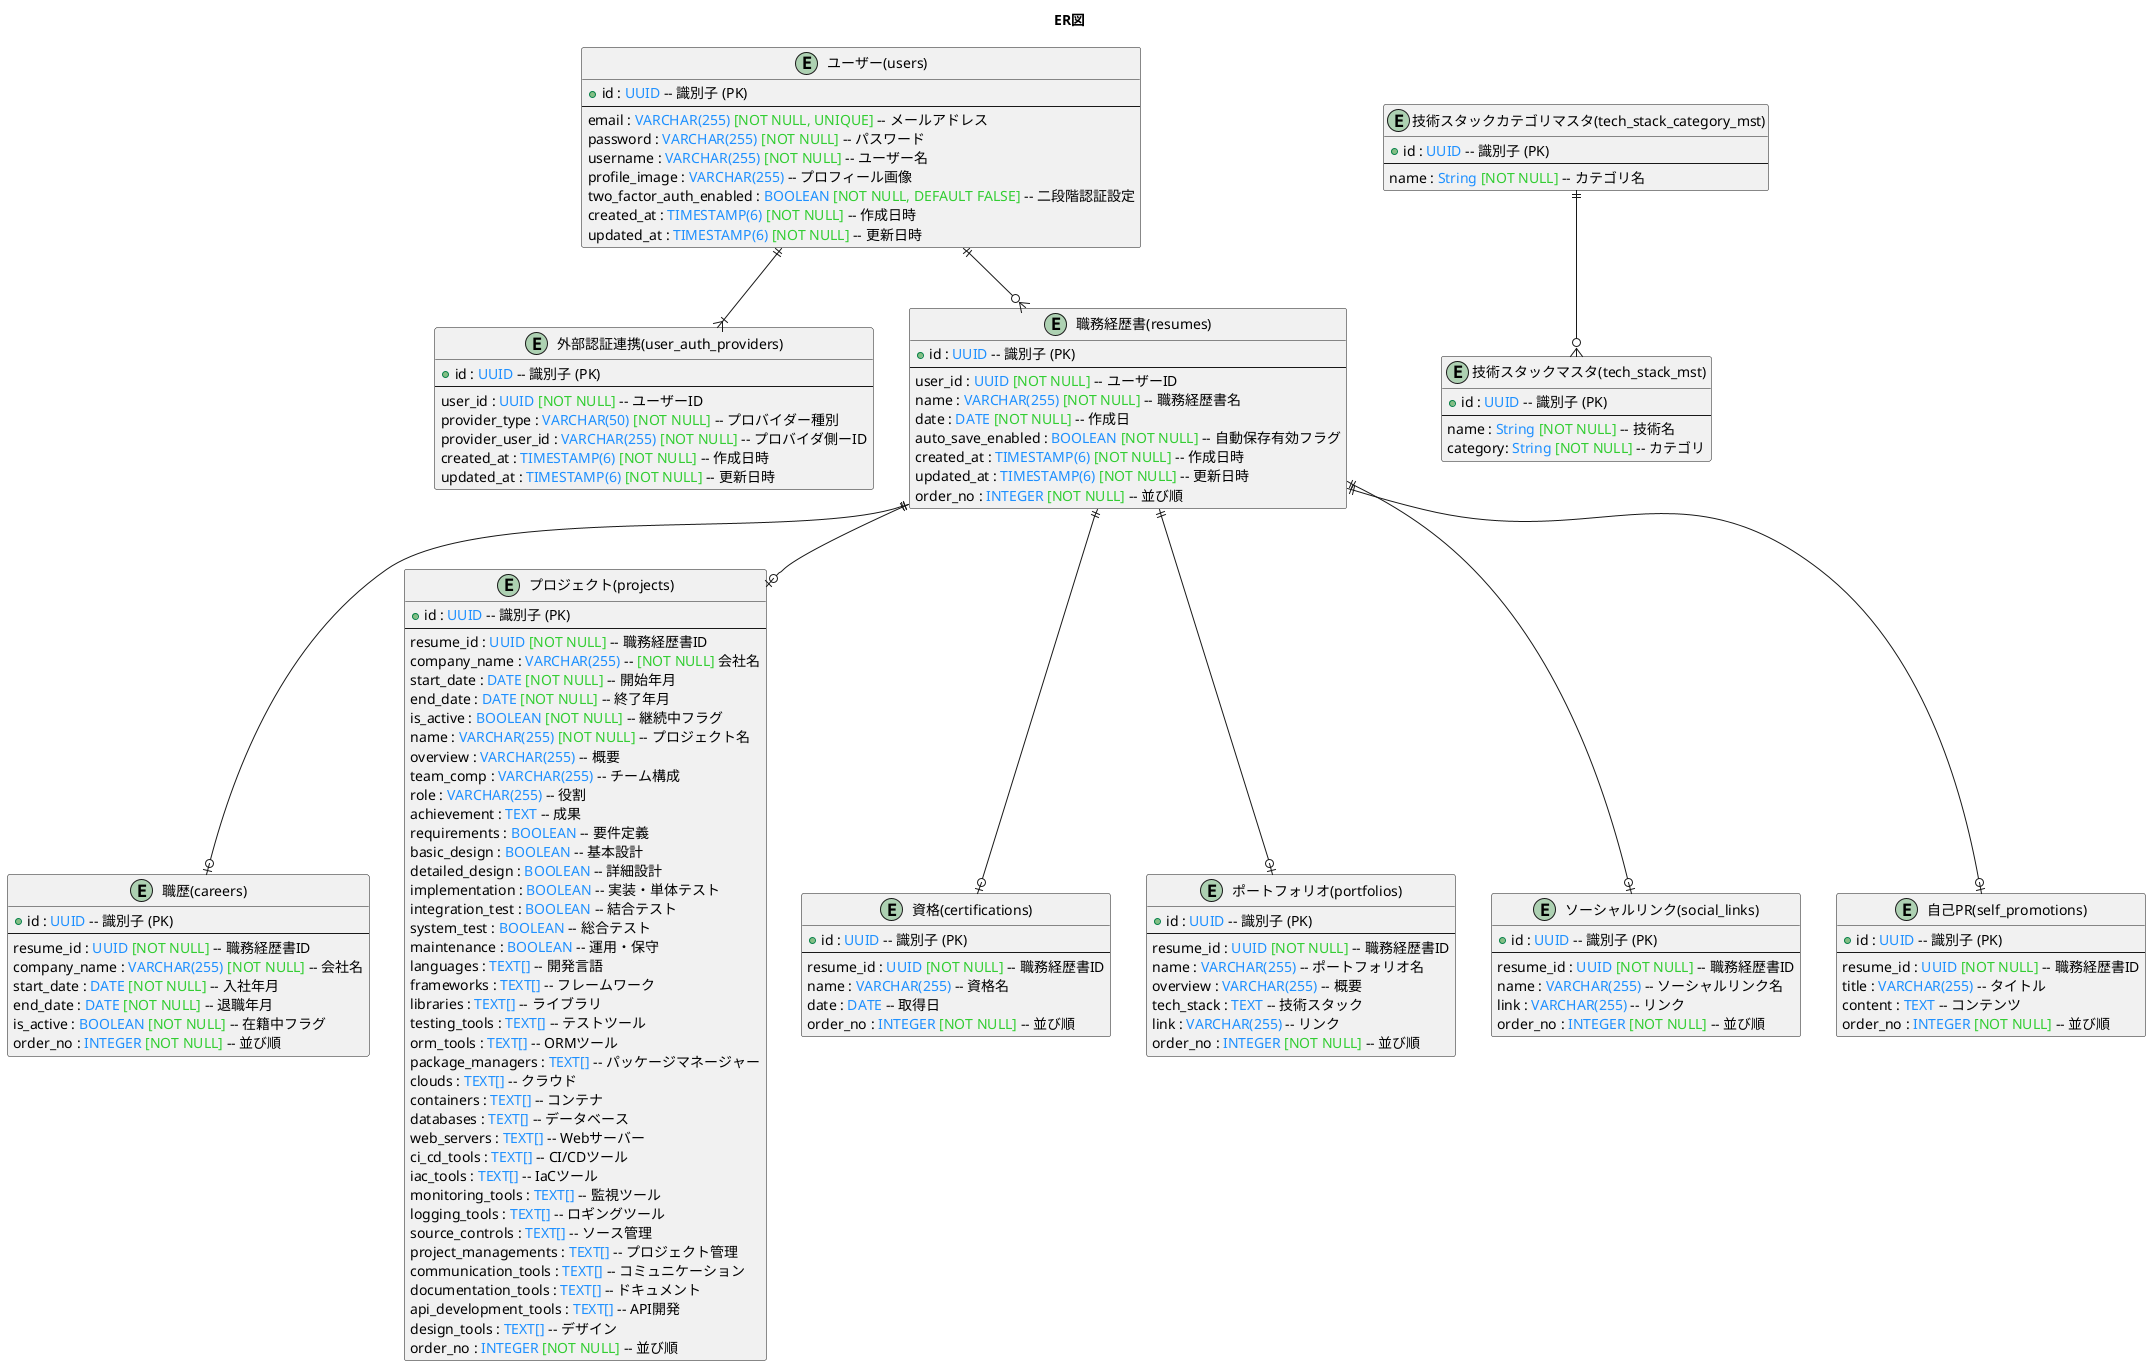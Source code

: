 @startuml ER図

title ER図

' -----------------------
' 既存テーブル
' -----------------------
entity "ユーザー(users)" as users {
    + id : <color:#1E90FF>UUID</color> -- 識別子 (PK)
    --
    email : <color:#1E90FF>VARCHAR(255)</color> <color:#32CD32>[NOT NULL, UNIQUE]</color> -- メールアドレス
    password : <color:#1E90FF>VARCHAR(255)</color> <color:#32CD32>[NOT NULL]</color> -- パスワード
    username : <color:#1E90FF>VARCHAR(255)</color> <color:#32CD32>[NOT NULL]</color> -- ユーザー名
    profile_image : <color:#1E90FF>VARCHAR(255)</color> -- プロフィール画像
    two_factor_auth_enabled : <color:#1E90FF>BOOLEAN</color> <color:#32CD32>[NOT NULL, DEFAULT FALSE]</color> -- 二段階認証設定
    created_at : <color:#1E90FF>TIMESTAMP(6)</color> <color:#32CD32>[NOT NULL]</color> -- 作成日時
    updated_at : <color:#1E90FF>TIMESTAMP(6)</color> <color:#32CD32>[NOT NULL]</color> -- 更新日時
}

entity "外部認証連携(user_auth_providers)" as UserAuthProviders {
    + id : <color:#1E90FF>UUID</color> -- 識別子 (PK)
    --
    user_id : <color:#1E90FF>UUID</color> <color:#32CD32>[NOT NULL]</color> -- ユーザーID
    provider_type : <color:#1E90FF>VARCHAR(50)</color> <color:#32CD32>[NOT NULL]</color> -- プロバイダー種別
    provider_user_id : <color:#1E90FF>VARCHAR(255)</color> <color:#32CD32>[NOT NULL]</color> -- プロバイダ側ーID
    created_at : <color:#1E90FF>TIMESTAMP(6)</color> <color:#32CD32>[NOT NULL]</color> -- 作成日時
    updated_at : <color:#1E90FF>TIMESTAMP(6)</color> <color:#32CD32>[NOT NULL]</color> -- 更新日時
}

entity "職務経歴書(resumes)" as Resumes {
    + id : <color:#1E90FF>UUID</color> -- 識別子 (PK)
    --
    user_id : <color:#1E90FF>UUID</color> <color:#32CD32>[NOT NULL]</color> -- ユーザーID
    name : <color:#1E90FF>VARCHAR(255)</color> <color:#32CD32>[NOT NULL]</color> -- 職務経歴書名
    date : <color:#1E90FF>DATE</color> <color:#32CD32>[NOT NULL]</color> -- 作成日
    auto_save_enabled : <color:#1E90FF>BOOLEAN</color> <color:#32CD32>[NOT NULL]</color> -- 自動保存有効フラグ
    created_at : <color:#1E90FF>TIMESTAMP(6)</color> <color:#32CD32>[NOT NULL]</color> -- 作成日時
    updated_at : <color:#1E90FF>TIMESTAMP(6)</color> <color:#32CD32>[NOT NULL]</color> -- 更新日時
    order_no : <color:#1E90FF>INTEGER</color> <color:#32CD32>[NOT NULL]</color> -- 並び順
}

entity "職歴(careers)" as Careers {
    + id : <color:#1E90FF>UUID</color> -- 識別子 (PK)
    --
    resume_id : <color:#1E90FF>UUID</color> <color:#32CD32>[NOT NULL]</color> -- 職務経歴書ID
    company_name : <color:#1E90FF>VARCHAR(255)</color> <color:#32CD32>[NOT NULL]</color> -- 会社名
    start_date : <color:#1E90FF>DATE</color> <color:#32CD32>[NOT NULL]</color> -- 入社年月
    end_date : <color:#1E90FF>DATE</color> <color:#32CD32>[NOT NULL]</color> -- 退職年月
    is_active : <color:#1E90FF>BOOLEAN</color> <color:#32CD32>[NOT NULL]</color> -- 在籍中フラグ
    order_no : <color:#1E90FF>INTEGER</color> <color:#32CD32>[NOT NULL]</color> -- 並び順
}

entity "プロジェクト(projects)" as Projects {
    + id : <color:#1E90FF>UUID</color> -- 識別子 (PK)
    --
    resume_id : <color:#1E90FF>UUID</color> <color:#32CD32>[NOT NULL]</color> -- 職務経歴書ID
    company_name : <color:#1E90FF>VARCHAR(255)</color> -- <color:#32CD32>[NOT NULL]</color> 会社名
    start_date : <color:#1E90FF>DATE</color> <color:#32CD32>[NOT NULL]</color> -- 開始年月
    end_date : <color:#1E90FF>DATE</color> <color:#32CD32>[NOT NULL]</color> -- 終了年月
    is_active : <color:#1E90FF>BOOLEAN</color> <color:#32CD32>[NOT NULL]</color> -- 継続中フラグ
    name : <color:#1E90FF>VARCHAR(255)</color> <color:#32CD32>[NOT NULL]</color> -- プロジェクト名
    overview : <color:#1E90FF>VARCHAR(255)</color> -- 概要
    team_comp : <color:#1E90FF>VARCHAR(255)</color> -- チーム構成
    role : <color:#1E90FF>VARCHAR(255)</color> -- 役割
    achievement : <color:#1E90FF>TEXT</color> -- 成果
    requirements : <color:#1E90FF>BOOLEAN</color> -- 要件定義
    basic_design : <color:#1E90FF>BOOLEAN</color> -- 基本設計
    detailed_design : <color:#1E90FF>BOOLEAN</color> -- 詳細設計
    implementation : <color:#1E90FF>BOOLEAN</color> -- 実装・単体テスト
    integration_test : <color:#1E90FF>BOOLEAN</color> -- 結合テスト
    system_test : <color:#1E90FF>BOOLEAN</color> -- 総合テスト
    maintenance : <color:#1E90FF>BOOLEAN</color> -- 運用・保守
    languages : <color:#1E90FF>TEXT[]</color> -- 開発言語
    frameworks : <color:#1E90FF>TEXT[]</color> -- フレームワーク
    libraries : <color:#1E90FF>TEXT[]</color> -- ライブラリ
    testing_tools : <color:#1E90FF>TEXT[]</color> -- テストツール
    orm_tools : <color:#1E90FF>TEXT[]</color> -- ORMツール
    package_managers : <color:#1E90FF>TEXT[]</color> -- パッケージマネージャー
    clouds : <color:#1E90FF>TEXT[]</color> -- クラウド
    containers : <color:#1E90FF>TEXT[]</color> -- コンテナ
    databases : <color:#1E90FF>TEXT[]</color> -- データベース
    web_servers : <color:#1E90FF>TEXT[]</color> -- Webサーバー
    ci_cd_tools : <color:#1E90FF>TEXT[]</color> -- CI/CDツール
    iac_tools : <color:#1E90FF>TEXT[]</color> -- IaCツール
    monitoring_tools : <color:#1E90FF>TEXT[]</color> -- 監視ツール
    logging_tools : <color:#1E90FF>TEXT[]</color> -- ロギングツール
    source_controls : <color:#1E90FF>TEXT[]</color> -- ソース管理
    project_managements : <color:#1E90FF>TEXT[]</color> -- プロジェクト管理
    communication_tools : <color:#1E90FF>TEXT[]</color> -- コミュニケーション
    documentation_tools : <color:#1E90FF>TEXT[]</color> -- ドキュメント
    api_development_tools : <color:#1E90FF>TEXT[]</color> -- API開発
    design_tools : <color:#1E90FF>TEXT[]</color> -- デザイン
    order_no : <color:#1E90FF>INTEGER</color> <color:#32CD32>[NOT NULL]</color> -- 並び順
}

entity "資格(certifications)" as Certifications {
    + id : <color:#1E90FF>UUID</color> -- 識別子 (PK)
    --
    resume_id : <color:#1E90FF>UUID</color> <color:#32CD32>[NOT NULL]</color> -- 職務経歴書ID
    name : <color:#1E90FF>VARCHAR(255)</color> -- 資格名
    date : <color:#1E90FF>DATE</color> -- 取得日
    order_no : <color:#1E90FF>INTEGER</color> <color:#32CD32>[NOT NULL]</color> -- 並び順
}

entity "ポートフォリオ(portfolios)" as Portfolios {
    + id : <color:#1E90FF>UUID</color> -- 識別子 (PK)
    --
    resume_id : <color:#1E90FF>UUID</color> <color:#32CD32>[NOT NULL]</color> -- 職務経歴書ID
    name : <color:#1E90FF>VARCHAR(255)</color> -- ポートフォリオ名
    overview : <color:#1E90FF>VARCHAR(255)</color> -- 概要
    tech_stack : <color:#1E90FF>TEXT</color> -- 技術スタック
    link : <color:#1E90FF>VARCHAR(255)</color> -- リンク
    order_no : <color:#1E90FF>INTEGER</color> <color:#32CD32>[NOT NULL]</color> -- 並び順
}

entity "ソーシャルリンク(social_links)" as SocialLinks {
    + id : <color:#1E90FF>UUID</color> -- 識別子 (PK)
    --
    resume_id : <color:#1E90FF>UUID</color> <color:#32CD32>[NOT NULL]</color> -- 職務経歴書ID
    name : <color:#1E90FF>VARCHAR(255)</color> -- ソーシャルリンク名
    link : <color:#1E90FF>VARCHAR(255)</color> -- リンク
    order_no : <color:#1E90FF>INTEGER</color> <color:#32CD32>[NOT NULL]</color> -- 並び順
}

entity "自己PR(self_promotions)" as SelfPromotions {
    + id : <color:#1E90FF>UUID</color> -- 識別子 (PK)
    --
    resume_id : <color:#1E90FF>UUID</color> <color:#32CD32>[NOT NULL]</color> -- 職務経歴書ID
    title : <color:#1E90FF>VARCHAR(255)</color> -- タイトル
    content : <color:#1E90FF>TEXT</color> -- コンテンツ
    order_no : <color:#1E90FF>INTEGER</color> <color:#32CD32>[NOT NULL]</color> -- 並び順
}

entity "技術スタックマスタ(tech_stack_mst)" as TechStackMst {
    + id : <color:#1E90FF>UUID</color> -- 識別子 (PK)
    --
    name : <color:#1E90FF>String</color> <color:#32CD32>[NOT NULL]</color> -- 技術名
    category: <color:#1E90FF>String</color> <color:#32CD32>[NOT NULL]</color> -- カテゴリ
}

entity "技術スタックカテゴリマスタ(tech_stack_category_mst)" as TechStackCategoryMst {
    + id : <color:#1E90FF>UUID</color> -- 識別子 (PK)
    --
    name : <color:#1E90FF>String</color> <color:#32CD32>[NOT NULL]</color> -- カテゴリ名
}

' ----------------------
' リレーション定義
' ----------------------
users ||--o{ Resumes
users ||--|{ UserAuthProviders

Resumes ||--o| Careers
Resumes ||--o| Projects
Resumes ||--o| Certifications
Resumes ||--o| Portfolios
Resumes ||--o| SocialLinks
Resumes ||--o| SelfPromotions

TechStackCategoryMst ||--o{ TechStackMst

@enduml
